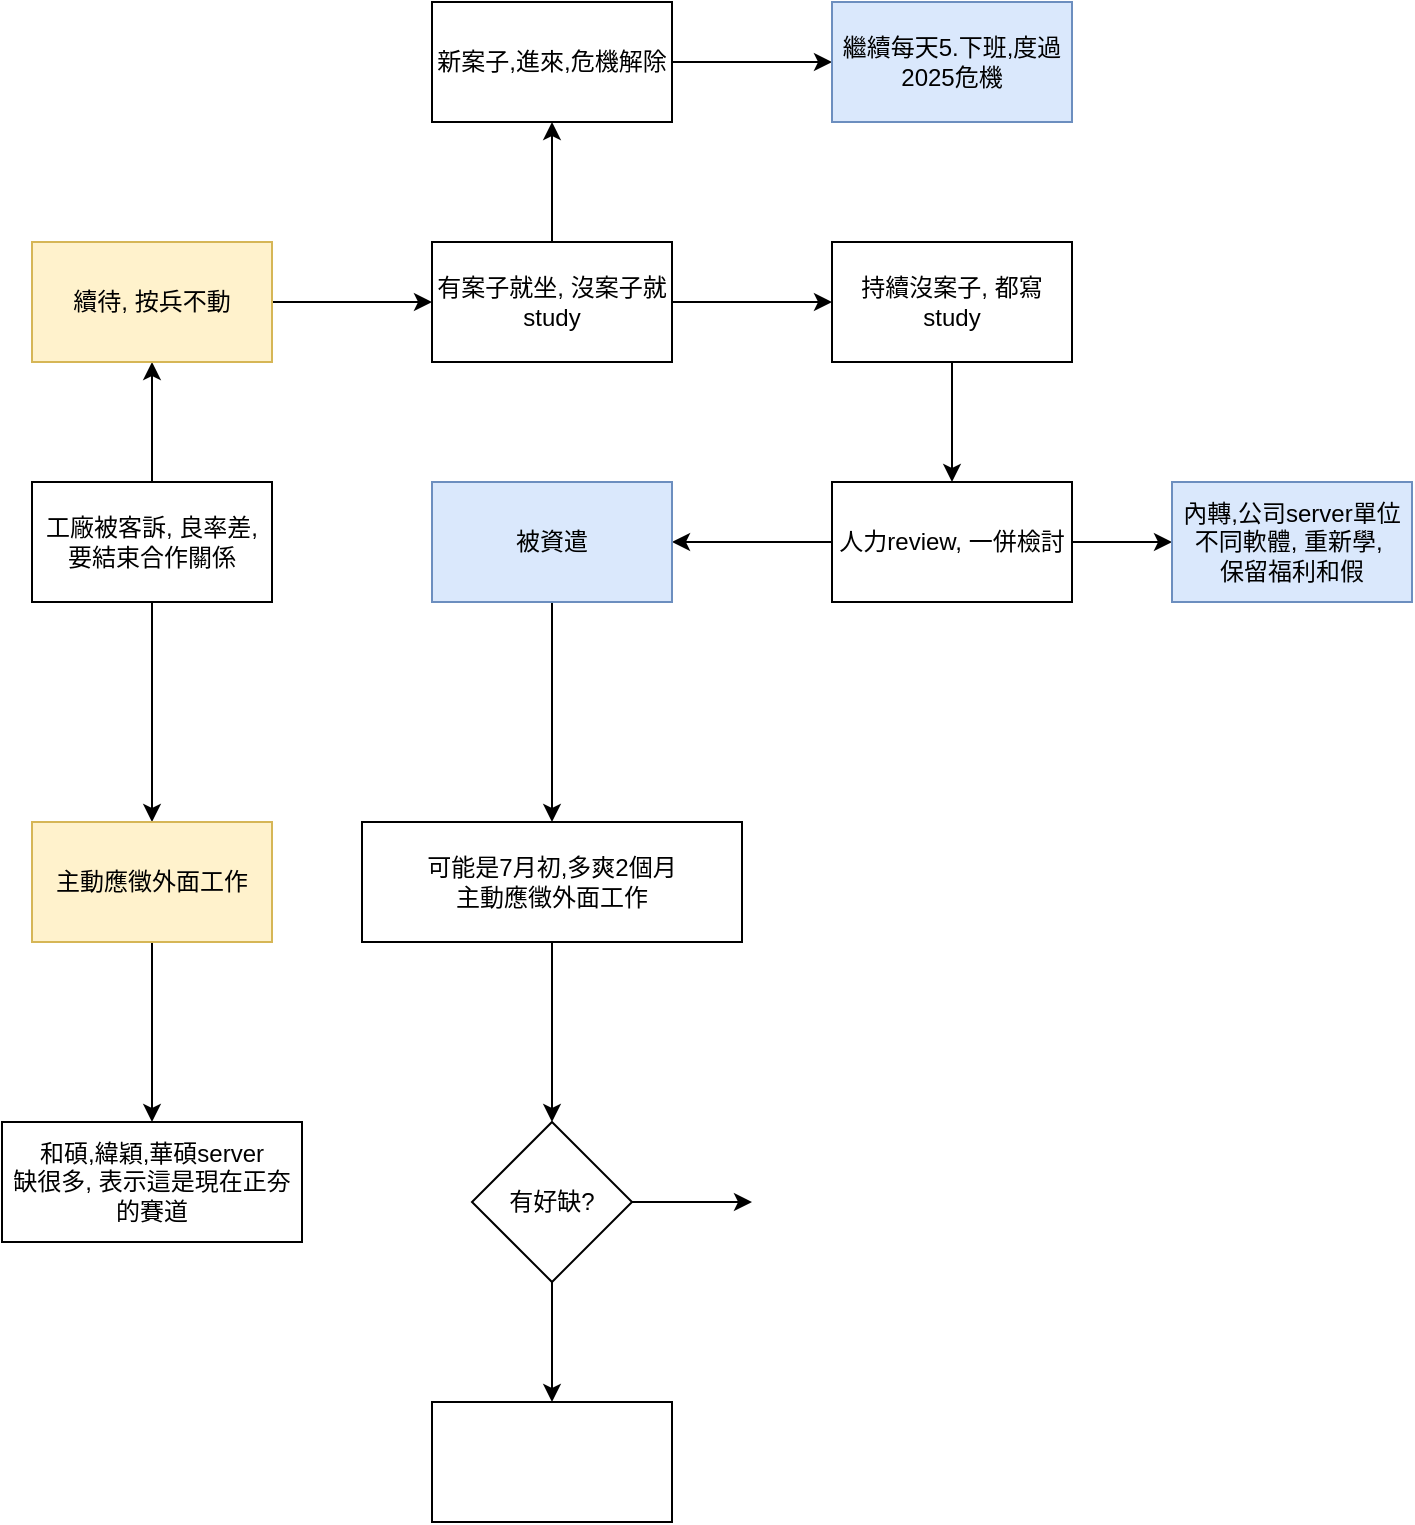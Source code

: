 <mxfile version="27.0.6">
  <diagram name="第 1 页" id="YZwBEZweHeoKS15D-UXK">
    <mxGraphModel dx="994" dy="1709" grid="1" gridSize="10" guides="1" tooltips="1" connect="1" arrows="1" fold="1" page="1" pageScale="1" pageWidth="827" pageHeight="1169" math="0" shadow="0">
      <root>
        <mxCell id="0" />
        <mxCell id="1" parent="0" />
        <mxCell id="WBBpHmCB1Vfj12WouCdX-4" style="edgeStyle=orthogonalEdgeStyle;rounded=0;orthogonalLoop=1;jettySize=auto;html=1;" edge="1" parent="1" source="WBBpHmCB1Vfj12WouCdX-1" target="WBBpHmCB1Vfj12WouCdX-5">
          <mxGeometry relative="1" as="geometry">
            <mxPoint x="230" y="90" as="targetPoint" />
          </mxGeometry>
        </mxCell>
        <mxCell id="WBBpHmCB1Vfj12WouCdX-12" value="" style="edgeStyle=orthogonalEdgeStyle;rounded=0;orthogonalLoop=1;jettySize=auto;html=1;" edge="1" parent="1" source="WBBpHmCB1Vfj12WouCdX-1" target="WBBpHmCB1Vfj12WouCdX-11">
          <mxGeometry relative="1" as="geometry" />
        </mxCell>
        <mxCell id="WBBpHmCB1Vfj12WouCdX-1" value="工廠被客訴, 良率差, 要結束合作關係" style="rounded=0;whiteSpace=wrap;html=1;" vertex="1" parent="1">
          <mxGeometry x="70" y="160" width="120" height="60" as="geometry" />
        </mxCell>
        <mxCell id="WBBpHmCB1Vfj12WouCdX-14" value="" style="edgeStyle=orthogonalEdgeStyle;rounded=0;orthogonalLoop=1;jettySize=auto;html=1;" edge="1" parent="1" source="WBBpHmCB1Vfj12WouCdX-5" target="WBBpHmCB1Vfj12WouCdX-13">
          <mxGeometry relative="1" as="geometry" />
        </mxCell>
        <mxCell id="WBBpHmCB1Vfj12WouCdX-5" value="續待, 按兵不動" style="rounded=0;whiteSpace=wrap;html=1;fillColor=#fff2cc;strokeColor=#d6b656;" vertex="1" parent="1">
          <mxGeometry x="70" y="40" width="120" height="60" as="geometry" />
        </mxCell>
        <mxCell id="WBBpHmCB1Vfj12WouCdX-39" value="" style="edgeStyle=orthogonalEdgeStyle;rounded=0;orthogonalLoop=1;jettySize=auto;html=1;" edge="1" parent="1" source="WBBpHmCB1Vfj12WouCdX-11" target="WBBpHmCB1Vfj12WouCdX-38">
          <mxGeometry relative="1" as="geometry" />
        </mxCell>
        <mxCell id="WBBpHmCB1Vfj12WouCdX-11" value="主動應徵外面工作" style="rounded=0;whiteSpace=wrap;html=1;fillColor=#fff2cc;strokeColor=#d6b656;" vertex="1" parent="1">
          <mxGeometry x="70" y="330" width="120" height="60" as="geometry" />
        </mxCell>
        <mxCell id="WBBpHmCB1Vfj12WouCdX-16" value="" style="edgeStyle=orthogonalEdgeStyle;rounded=0;orthogonalLoop=1;jettySize=auto;html=1;" edge="1" parent="1" source="WBBpHmCB1Vfj12WouCdX-13" target="WBBpHmCB1Vfj12WouCdX-15">
          <mxGeometry relative="1" as="geometry" />
        </mxCell>
        <mxCell id="WBBpHmCB1Vfj12WouCdX-22" value="" style="edgeStyle=orthogonalEdgeStyle;rounded=0;orthogonalLoop=1;jettySize=auto;html=1;" edge="1" parent="1" source="WBBpHmCB1Vfj12WouCdX-13" target="WBBpHmCB1Vfj12WouCdX-21">
          <mxGeometry relative="1" as="geometry" />
        </mxCell>
        <mxCell id="WBBpHmCB1Vfj12WouCdX-13" value="有案子就坐, 沒案子就study" style="whiteSpace=wrap;html=1;rounded=0;" vertex="1" parent="1">
          <mxGeometry x="270" y="40" width="120" height="60" as="geometry" />
        </mxCell>
        <mxCell id="WBBpHmCB1Vfj12WouCdX-18" value="" style="edgeStyle=orthogonalEdgeStyle;rounded=0;orthogonalLoop=1;jettySize=auto;html=1;" edge="1" parent="1" source="WBBpHmCB1Vfj12WouCdX-15" target="WBBpHmCB1Vfj12WouCdX-17">
          <mxGeometry relative="1" as="geometry" />
        </mxCell>
        <mxCell id="WBBpHmCB1Vfj12WouCdX-15" value="持續沒案子, 都寫study" style="whiteSpace=wrap;html=1;rounded=0;" vertex="1" parent="1">
          <mxGeometry x="470" y="40" width="120" height="60" as="geometry" />
        </mxCell>
        <mxCell id="WBBpHmCB1Vfj12WouCdX-26" value="" style="edgeStyle=orthogonalEdgeStyle;rounded=0;orthogonalLoop=1;jettySize=auto;html=1;" edge="1" parent="1" source="WBBpHmCB1Vfj12WouCdX-17" target="WBBpHmCB1Vfj12WouCdX-25">
          <mxGeometry relative="1" as="geometry" />
        </mxCell>
        <mxCell id="WBBpHmCB1Vfj12WouCdX-27" style="edgeStyle=orthogonalEdgeStyle;rounded=0;orthogonalLoop=1;jettySize=auto;html=1;exitX=1;exitY=0.5;exitDx=0;exitDy=0;entryX=0;entryY=0.5;entryDx=0;entryDy=0;" edge="1" parent="1" source="WBBpHmCB1Vfj12WouCdX-17" target="WBBpHmCB1Vfj12WouCdX-19">
          <mxGeometry relative="1" as="geometry" />
        </mxCell>
        <mxCell id="WBBpHmCB1Vfj12WouCdX-17" value="人力review, 一併檢討" style="whiteSpace=wrap;html=1;rounded=0;" vertex="1" parent="1">
          <mxGeometry x="470" y="160" width="120" height="60" as="geometry" />
        </mxCell>
        <mxCell id="WBBpHmCB1Vfj12WouCdX-19" value="內轉,公司server單位&lt;div&gt;不同軟體, 重新學,&amp;nbsp;&lt;/div&gt;&lt;div&gt;保留福利和假&lt;/div&gt;" style="whiteSpace=wrap;html=1;rounded=0;fillColor=#dae8fc;strokeColor=#6c8ebf;" vertex="1" parent="1">
          <mxGeometry x="640" y="160" width="120" height="60" as="geometry" />
        </mxCell>
        <mxCell id="WBBpHmCB1Vfj12WouCdX-31" value="" style="edgeStyle=orthogonalEdgeStyle;rounded=0;orthogonalLoop=1;jettySize=auto;html=1;" edge="1" parent="1" source="WBBpHmCB1Vfj12WouCdX-21" target="WBBpHmCB1Vfj12WouCdX-30">
          <mxGeometry relative="1" as="geometry" />
        </mxCell>
        <mxCell id="WBBpHmCB1Vfj12WouCdX-21" value="新案子,進來,危機解除" style="whiteSpace=wrap;html=1;rounded=0;" vertex="1" parent="1">
          <mxGeometry x="270" y="-80" width="120" height="60" as="geometry" />
        </mxCell>
        <mxCell id="WBBpHmCB1Vfj12WouCdX-36" style="edgeStyle=orthogonalEdgeStyle;rounded=0;orthogonalLoop=1;jettySize=auto;html=1;" edge="1" parent="1" source="WBBpHmCB1Vfj12WouCdX-25" target="WBBpHmCB1Vfj12WouCdX-37">
          <mxGeometry relative="1" as="geometry">
            <mxPoint x="330" y="330" as="targetPoint" />
          </mxGeometry>
        </mxCell>
        <mxCell id="WBBpHmCB1Vfj12WouCdX-25" value="被資遣" style="whiteSpace=wrap;html=1;rounded=0;fillColor=#dae8fc;strokeColor=#6c8ebf;" vertex="1" parent="1">
          <mxGeometry x="270" y="160" width="120" height="60" as="geometry" />
        </mxCell>
        <mxCell id="WBBpHmCB1Vfj12WouCdX-30" value="繼續每天5.下班,度過2025危機" style="whiteSpace=wrap;html=1;rounded=0;fillColor=#dae8fc;strokeColor=#6c8ebf;" vertex="1" parent="1">
          <mxGeometry x="470" y="-80" width="120" height="60" as="geometry" />
        </mxCell>
        <mxCell id="WBBpHmCB1Vfj12WouCdX-40" style="edgeStyle=orthogonalEdgeStyle;rounded=0;orthogonalLoop=1;jettySize=auto;html=1;" edge="1" parent="1" source="WBBpHmCB1Vfj12WouCdX-37">
          <mxGeometry relative="1" as="geometry">
            <mxPoint x="330" y="480" as="targetPoint" />
          </mxGeometry>
        </mxCell>
        <mxCell id="WBBpHmCB1Vfj12WouCdX-37" value="&lt;div&gt;可能是7月初,多爽2個月&lt;/div&gt;主動應徵外面工作" style="rounded=0;whiteSpace=wrap;html=1;" vertex="1" parent="1">
          <mxGeometry x="235" y="330" width="190" height="60" as="geometry" />
        </mxCell>
        <mxCell id="WBBpHmCB1Vfj12WouCdX-38" value="和碩,緯穎,華碩server&lt;div&gt;缺很多, 表示這是現在正夯的賽道&lt;/div&gt;" style="whiteSpace=wrap;html=1;rounded=0;" vertex="1" parent="1">
          <mxGeometry x="55" y="480" width="150" height="60" as="geometry" />
        </mxCell>
        <mxCell id="WBBpHmCB1Vfj12WouCdX-42" value="" style="whiteSpace=wrap;html=1;rounded=0;" vertex="1" parent="1">
          <mxGeometry x="270" y="620" width="120" height="60" as="geometry" />
        </mxCell>
        <mxCell id="WBBpHmCB1Vfj12WouCdX-49" style="edgeStyle=orthogonalEdgeStyle;rounded=0;orthogonalLoop=1;jettySize=auto;html=1;exitX=0.5;exitY=1;exitDx=0;exitDy=0;entryX=0.5;entryY=0;entryDx=0;entryDy=0;" edge="1" parent="1" source="WBBpHmCB1Vfj12WouCdX-46" target="WBBpHmCB1Vfj12WouCdX-42">
          <mxGeometry relative="1" as="geometry" />
        </mxCell>
        <mxCell id="WBBpHmCB1Vfj12WouCdX-50" style="edgeStyle=orthogonalEdgeStyle;rounded=0;orthogonalLoop=1;jettySize=auto;html=1;" edge="1" parent="1" source="WBBpHmCB1Vfj12WouCdX-46">
          <mxGeometry relative="1" as="geometry">
            <mxPoint x="430" y="520" as="targetPoint" />
          </mxGeometry>
        </mxCell>
        <mxCell id="WBBpHmCB1Vfj12WouCdX-46" value="有好缺?" style="rhombus;whiteSpace=wrap;html=1;" vertex="1" parent="1">
          <mxGeometry x="290" y="480" width="80" height="80" as="geometry" />
        </mxCell>
      </root>
    </mxGraphModel>
  </diagram>
</mxfile>
